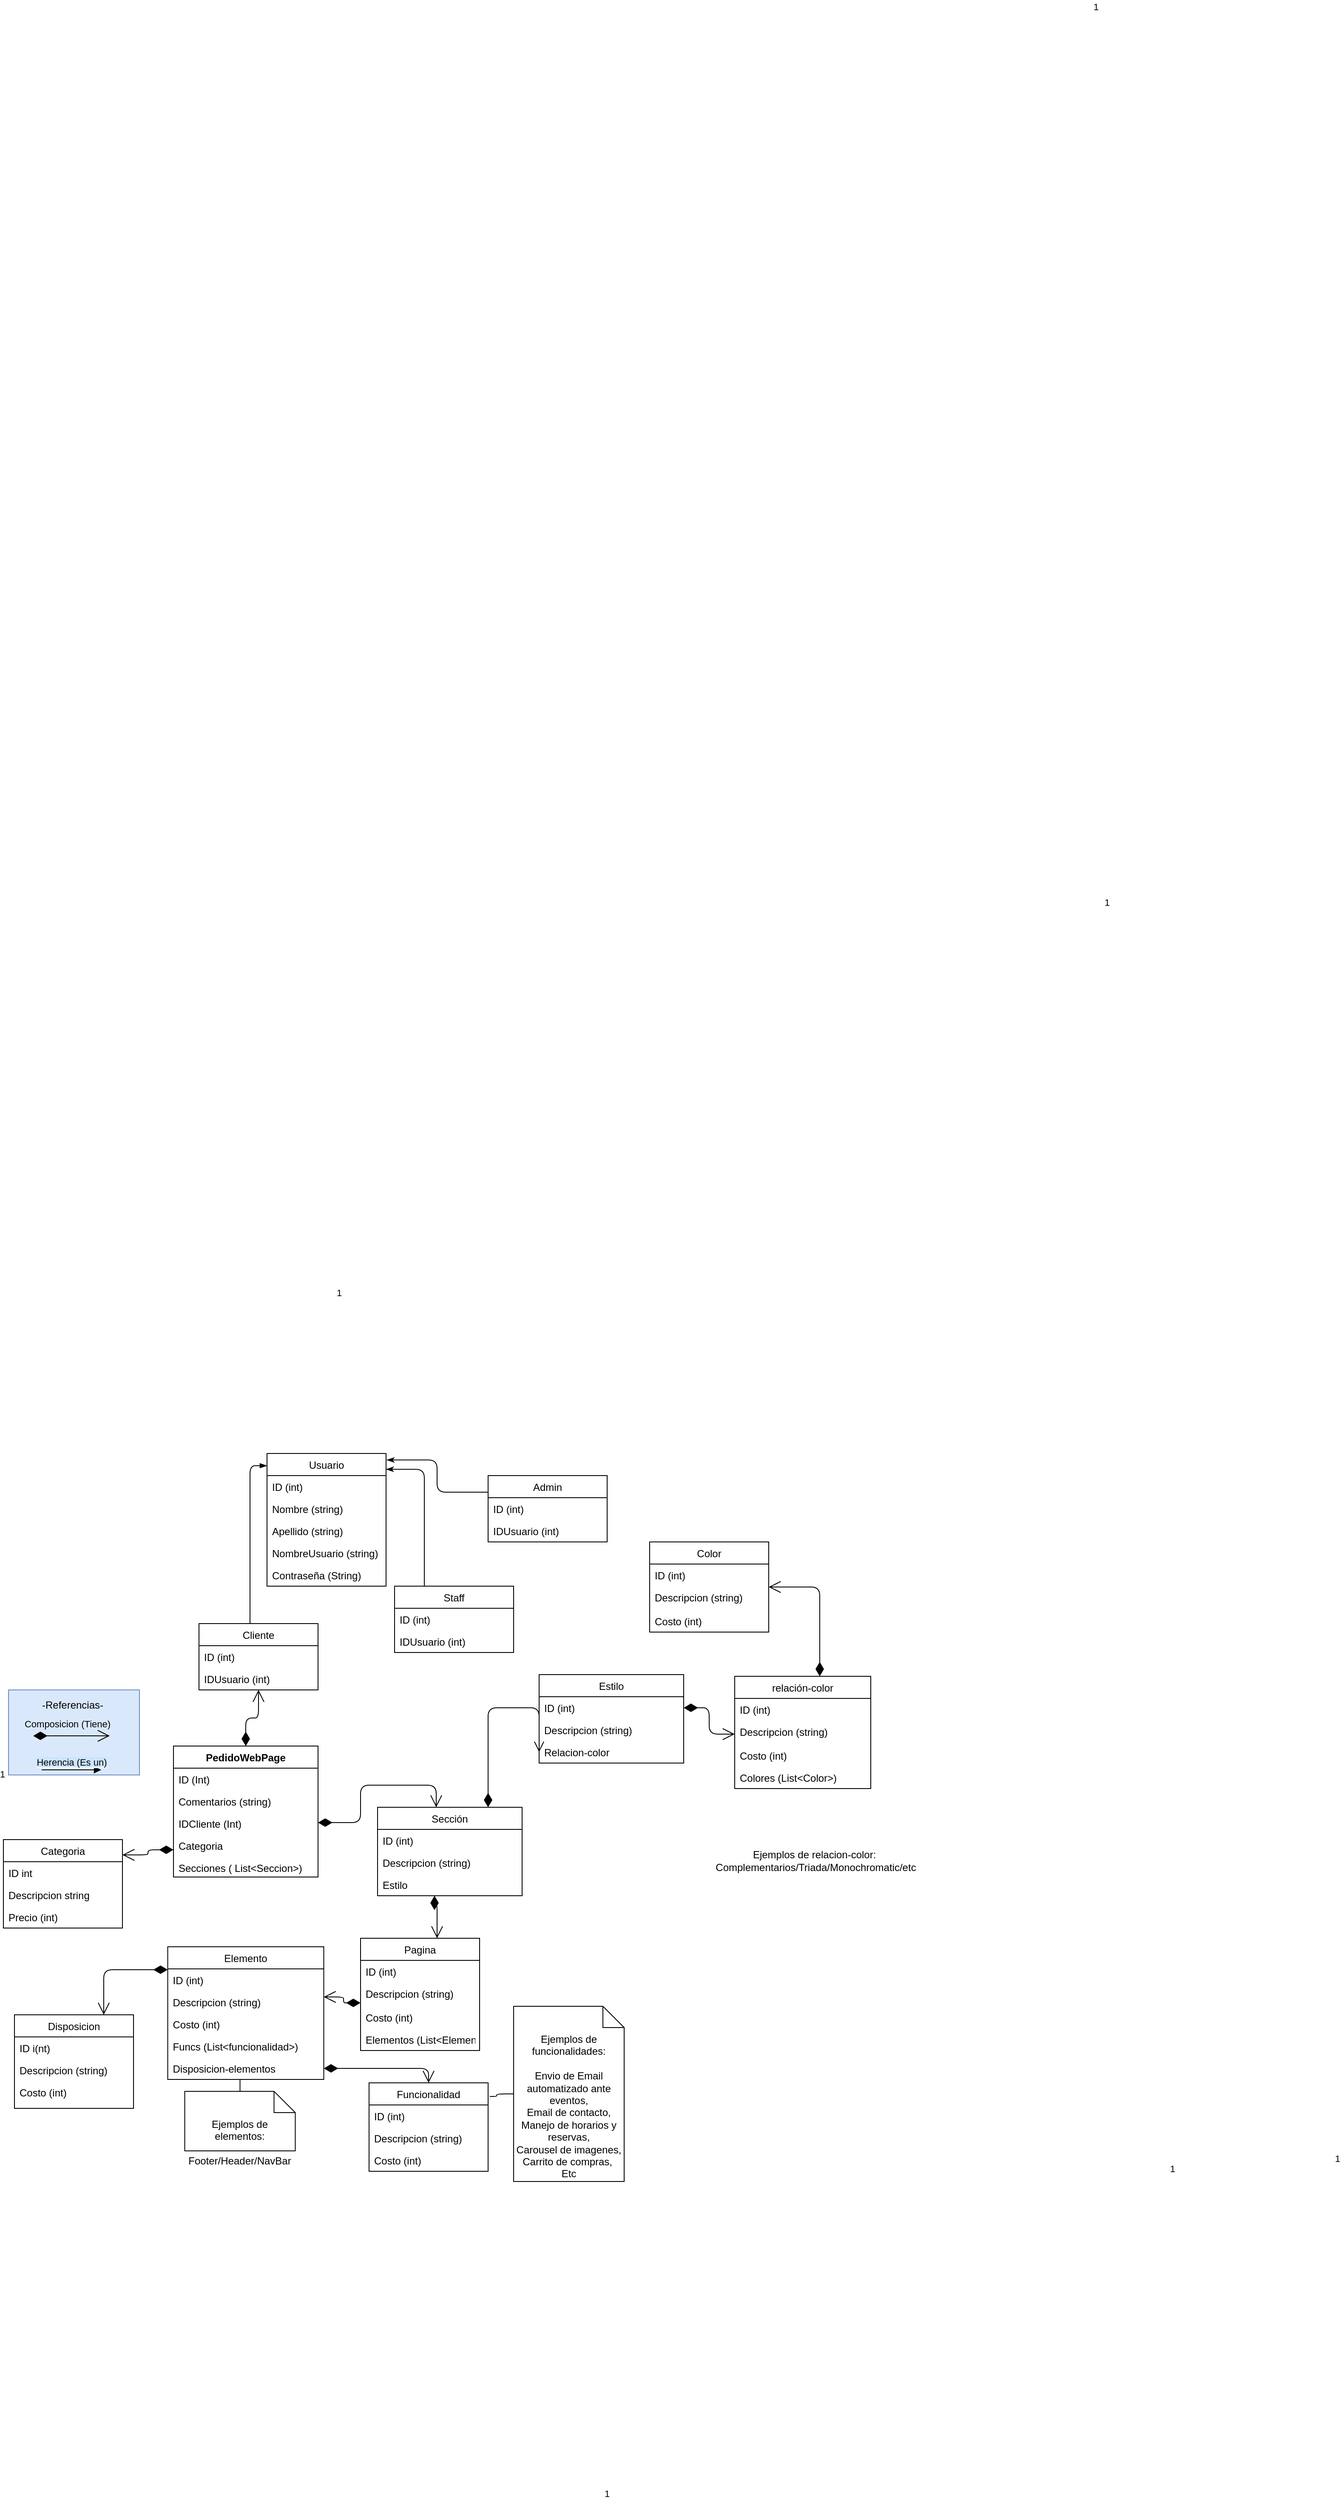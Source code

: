 <mxfile version="13.8.8" type="device" pages="2"><diagram id="vIYG2Fxx6F3eqHMiuBkE" name="Page-1"><mxGraphModel dx="1929" dy="2920" grid="1" gridSize="10" guides="1" tooltips="1" connect="1" arrows="1" fold="1" page="1" pageScale="1" pageWidth="827" pageHeight="1169" math="0" shadow="0"><root><mxCell id="0"/><mxCell id="1" parent="0"/><mxCell id="iHkyKrRg-yP8Q8fLfpzA-32" value="" style="html=1;fillColor=#dae8fc;strokeColor=#6c8ebf;" parent="1" vertex="1"><mxGeometry x="-224" y="28" width="154" height="100" as="geometry"/></mxCell><mxCell id="NEYaBUUp0sFS0tUPpVRK-43" value="Ejemplos de relacion-color:&amp;nbsp;&lt;br&gt;Complementarios/Triada/Monochromatic/etc" style="text;html=1;resizable=0;autosize=1;align=center;verticalAlign=middle;points=[];fillColor=none;strokeColor=none;rounded=0;" parent="1" vertex="1"><mxGeometry x="600" y="214" width="250" height="30" as="geometry"/></mxCell><mxCell id="NEYaBUUp0sFS0tUPpVRK-44" value="1" style="endArrow=open;html=1;endSize=12;startArrow=diamondThin;startSize=14;startFill=1;edgeStyle=orthogonalEdgeStyle;align=left;verticalAlign=bottom;" parent="1" source="NEYaBUUp0sFS0tUPpVRK-2" target="uo4EFMvPSz_pwG-1uHCR-4" edge="1"><mxGeometry x="-0.101" y="571" relative="1" as="geometry"><mxPoint x="210" y="60" as="sourcePoint"/><mxPoint x="370" y="60" as="targetPoint"/><Array as="points"><mxPoint x="190" y="184"/><mxPoint x="190" y="140"/><mxPoint x="279" y="140"/></Array><mxPoint x="-30" y="1" as="offset"/></mxGeometry></mxCell><mxCell id="NEYaBUUp0sFS0tUPpVRK-45" value="1" style="endArrow=open;html=1;endSize=12;startArrow=diamondThin;startSize=14;startFill=1;edgeStyle=orthogonalEdgeStyle;align=left;verticalAlign=bottom;" parent="1" source="NEYaBUUp0sFS0tUPpVRK-22" target="NEYaBUUp0sFS0tUPpVRK-46" edge="1"><mxGeometry x="1" y="-728" relative="1" as="geometry"><mxPoint x="540" y="50" as="sourcePoint"/><mxPoint x="660" y="50" as="targetPoint"/><Array as="points"><mxPoint x="600" y="49"/><mxPoint x="600" y="80"/><mxPoint x="630" y="80"/><mxPoint x="630" y="93"/></Array><mxPoint x="510" y="-208" as="offset"/></mxGeometry></mxCell><mxCell id="NEYaBUUp0sFS0tUPpVRK-46" value="relación-color" style="swimlane;fontStyle=0;childLayout=stackLayout;horizontal=1;startSize=26;fillColor=none;horizontalStack=0;resizeParent=1;resizeParentMax=0;resizeLast=0;collapsible=1;marginBottom=0;" parent="1" vertex="1"><mxGeometry x="630" y="12" width="160" height="132" as="geometry"/></mxCell><mxCell id="NEYaBUUp0sFS0tUPpVRK-47" value="ID (int)" style="text;strokeColor=none;fillColor=none;align=left;verticalAlign=top;spacingLeft=4;spacingRight=4;overflow=hidden;rotatable=0;points=[[0,0.5],[1,0.5]];portConstraint=eastwest;" parent="NEYaBUUp0sFS0tUPpVRK-46" vertex="1"><mxGeometry y="26" width="160" height="26" as="geometry"/></mxCell><mxCell id="NEYaBUUp0sFS0tUPpVRK-48" value="Descripcion (string)" style="text;strokeColor=none;fillColor=none;align=left;verticalAlign=top;spacingLeft=4;spacingRight=4;overflow=hidden;rotatable=0;points=[[0,0.5],[1,0.5]];portConstraint=eastwest;" parent="NEYaBUUp0sFS0tUPpVRK-46" vertex="1"><mxGeometry y="52" width="160" height="28" as="geometry"/></mxCell><mxCell id="NEYaBUUp0sFS0tUPpVRK-49" value="Costo (int)" style="text;strokeColor=none;fillColor=none;align=left;verticalAlign=top;spacingLeft=4;spacingRight=4;overflow=hidden;rotatable=0;points=[[0,0.5],[1,0.5]];portConstraint=eastwest;" parent="NEYaBUUp0sFS0tUPpVRK-46" vertex="1"><mxGeometry y="80" width="160" height="26" as="geometry"/></mxCell><mxCell id="NEYaBUUp0sFS0tUPpVRK-23" value="Colores (List&lt;Color&gt;)" style="text;strokeColor=none;fillColor=none;align=left;verticalAlign=top;spacingLeft=4;spacingRight=4;overflow=hidden;rotatable=0;points=[[0,0.5],[1,0.5]];portConstraint=eastwest;" parent="NEYaBUUp0sFS0tUPpVRK-46" vertex="1"><mxGeometry y="106" width="160" height="26" as="geometry"/></mxCell><mxCell id="NEYaBUUp0sFS0tUPpVRK-50" value="1" style="endArrow=open;html=1;endSize=12;startArrow=diamondThin;startSize=14;startFill=1;edgeStyle=orthogonalEdgeStyle;align=left;verticalAlign=bottom;entryX=0.75;entryY=0;entryDx=0;entryDy=0;" parent="1" source="iHkyKrRg-yP8Q8fLfpzA-3" target="NEYaBUUp0sFS0tUPpVRK-26" edge="1"><mxGeometry x="1" y="-657" relative="1" as="geometry"><mxPoint x="-390" y="330" as="sourcePoint"/><mxPoint x="-110" y="390" as="targetPoint"/><Array as="points"><mxPoint x="-112" y="357"/></Array><mxPoint x="533" y="-274" as="offset"/></mxGeometry></mxCell><mxCell id="NEYaBUUp0sFS0tUPpVRK-55" value="1" style="endArrow=open;html=1;endSize=12;startArrow=diamondThin;startSize=14;startFill=1;edgeStyle=orthogonalEdgeStyle;align=left;verticalAlign=bottom;" parent="1" source="NEYaBUUp0sFS0tUPpVRK-46" target="NEYaBUUp0sFS0tUPpVRK-51" edge="1"><mxGeometry x="1" y="-668" relative="1" as="geometry"><mxPoint x="530" y="20" as="sourcePoint"/><mxPoint x="660" y="20" as="targetPoint"/><Array as="points"><mxPoint x="730" y="-93"/></Array><mxPoint x="393" y="-128" as="offset"/></mxGeometry></mxCell><mxCell id="NEYaBUUp0sFS0tUPpVRK-62" value="1" style="endArrow=open;html=1;endSize=12;startArrow=diamondThin;startSize=14;startFill=1;edgeStyle=orthogonalEdgeStyle;align=left;verticalAlign=bottom;" parent="1" source="uo4EFMvPSz_pwG-1uHCR-4" target="NEYaBUUp0sFS0tUPpVRK-57" edge="1"><mxGeometry x="1" y="1088" relative="1" as="geometry"><mxPoint x="136" y="280" as="sourcePoint"/><mxPoint x="360" y="250" as="targetPoint"/><Array as="points"><mxPoint x="277" y="280"/><mxPoint x="280" y="280"/></Array><mxPoint x="-34" y="268" as="offset"/></mxGeometry></mxCell><mxCell id="NEYaBUUp0sFS0tUPpVRK-64" value="1" style="endArrow=open;html=1;endSize=12;startArrow=diamondThin;startSize=14;startFill=1;edgeStyle=orthogonalEdgeStyle;align=left;verticalAlign=bottom;entryX=1;entryY=0.173;entryDx=0;entryDy=0;entryPerimeter=0;" parent="1" source="NEYaBUUp0sFS0tUPpVRK-2" target="NEYaBUUp0sFS0tUPpVRK-7" edge="1"><mxGeometry x="1" y="-1147" relative="1" as="geometry"><mxPoint x="50" y="220" as="sourcePoint"/><mxPoint x="60" y="410" as="targetPoint"/><Array as="points"><mxPoint x="-60" y="216"/><mxPoint x="-60" y="222"/></Array><mxPoint x="1140" y="-1017" as="offset"/></mxGeometry></mxCell><mxCell id="iHkyKrRg-yP8Q8fLfpzA-25" style="edgeStyle=orthogonalEdgeStyle;rounded=1;orthogonalLoop=1;jettySize=auto;html=1;entryX=1.014;entryY=0.154;entryDx=0;entryDy=0;entryPerimeter=0;startArrow=none;startFill=0;startSize=14;endArrow=none;endFill=0;endSize=6;" parent="1" source="NEYaBUUp0sFS0tUPpVRK-68" target="NEYaBUUp0sFS0tUPpVRK-38" edge="1"><mxGeometry relative="1" as="geometry"><Array as="points"><mxPoint x="350" y="503"/><mxPoint x="350" y="506"/></Array></mxGeometry></mxCell><mxCell id="NEYaBUUp0sFS0tUPpVRK-68" value="&lt;span&gt;Ejemplos de funcionalidades:&lt;br&gt;&lt;/span&gt;&lt;br&gt;&lt;span&gt;Envio de Email automatizado ante eventos,&lt;/span&gt;&lt;br&gt;&lt;span&gt;Email de contacto,&lt;/span&gt;&lt;br&gt;&lt;span&gt;Manejo de horarios y reservas,&lt;/span&gt;&lt;br&gt;&lt;span&gt;Carousel de imagenes,&lt;/span&gt;&lt;br&gt;&lt;span&gt;Carrito de compras,&amp;nbsp;&lt;/span&gt;&lt;br&gt;&lt;span&gt;Etc&lt;/span&gt;" style="shape=note2;boundedLbl=1;whiteSpace=wrap;html=1;size=25;verticalAlign=top;align=center;" parent="1" vertex="1"><mxGeometry x="370" y="400" width="130" height="206" as="geometry"/></mxCell><mxCell id="NEYaBUUp0sFS0tUPpVRK-38" value="Funcionalidad" style="swimlane;fontStyle=0;childLayout=stackLayout;horizontal=1;startSize=26;fillColor=none;horizontalStack=0;resizeParent=1;resizeParentMax=0;resizeLast=0;collapsible=1;marginBottom=0;" parent="1" vertex="1"><mxGeometry x="200" y="490" width="140" height="104" as="geometry"/></mxCell><mxCell id="NEYaBUUp0sFS0tUPpVRK-39" value="ID (int)" style="text;strokeColor=none;fillColor=none;align=left;verticalAlign=top;spacingLeft=4;spacingRight=4;overflow=hidden;rotatable=0;points=[[0,0.5],[1,0.5]];portConstraint=eastwest;" parent="NEYaBUUp0sFS0tUPpVRK-38" vertex="1"><mxGeometry y="26" width="140" height="26" as="geometry"/></mxCell><mxCell id="NEYaBUUp0sFS0tUPpVRK-40" value="Descripcion (string)" style="text;strokeColor=none;fillColor=none;align=left;verticalAlign=top;spacingLeft=4;spacingRight=4;overflow=hidden;rotatable=0;points=[[0,0.5],[1,0.5]];portConstraint=eastwest;" parent="NEYaBUUp0sFS0tUPpVRK-38" vertex="1"><mxGeometry y="52" width="140" height="26" as="geometry"/></mxCell><mxCell id="NEYaBUUp0sFS0tUPpVRK-41" value="Costo (int)" style="text;strokeColor=none;fillColor=none;align=left;verticalAlign=top;spacingLeft=4;spacingRight=4;overflow=hidden;rotatable=0;points=[[0,0.5],[1,0.5]];portConstraint=eastwest;" parent="NEYaBUUp0sFS0tUPpVRK-38" vertex="1"><mxGeometry y="78" width="140" height="26" as="geometry"/></mxCell><mxCell id="iHkyKrRg-yP8Q8fLfpzA-2" style="edgeStyle=orthogonalEdgeStyle;rounded=1;orthogonalLoop=1;jettySize=auto;html=1;startArrow=diamondThin;startFill=1;endSize=12;startSize=14;endArrow=open;endFill=0;" parent="1" source="NEYaBUUp0sFS0tUPpVRK-57" target="iHkyKrRg-yP8Q8fLfpzA-3" edge="1"><mxGeometry relative="1" as="geometry"><mxPoint x="340" y="405" as="targetPoint"/><Array as="points"><mxPoint x="170" y="396"/><mxPoint x="170" y="389"/></Array></mxGeometry></mxCell><mxCell id="iHkyKrRg-yP8Q8fLfpzA-11" style="edgeStyle=orthogonalEdgeStyle;rounded=1;orthogonalLoop=1;jettySize=auto;html=1;startArrow=diamondThin;startFill=1;startSize=14;endArrow=open;endFill=0;endSize=12;exitX=1;exitY=0.5;exitDx=0;exitDy=0;" parent="1" source="NEYaBUUp0sFS0tUPpVRK-12" target="NEYaBUUp0sFS0tUPpVRK-38" edge="1"><mxGeometry relative="1" as="geometry"><mxPoint x="450" y="300" as="targetPoint"/><Array as="points"><mxPoint x="270" y="473"/></Array></mxGeometry></mxCell><mxCell id="iHkyKrRg-yP8Q8fLfpzA-10" style="edgeStyle=orthogonalEdgeStyle;rounded=1;orthogonalLoop=1;jettySize=auto;html=1;exitX=0.5;exitY=0;exitDx=0;exitDy=0;startArrow=none;startFill=0;startSize=14;endArrow=none;endFill=0;endSize=6;" parent="1" source="iHkyKrRg-yP8Q8fLfpzA-7" target="iHkyKrRg-yP8Q8fLfpzA-3" edge="1"><mxGeometry relative="1" as="geometry"><mxPoint x="372.25" y="672" as="targetPoint"/><Array as="points"><mxPoint x="38.25" y="482"/><mxPoint x="38.25" y="472"/><mxPoint x="59.25" y="472"/></Array></mxGeometry></mxCell><mxCell id="iHkyKrRg-yP8Q8fLfpzA-7" value="&lt;span&gt;Ejemplos de elementos:&lt;br&gt;&lt;/span&gt;&lt;br&gt;Footer/Header/NavBar" style="shape=note2;boundedLbl=1;whiteSpace=wrap;html=1;size=25;verticalAlign=top;align=center;" parent="1" vertex="1"><mxGeometry x="-16.75" y="500" width="130" height="70" as="geometry"/></mxCell><mxCell id="iHkyKrRg-yP8Q8fLfpzA-24" style="edgeStyle=orthogonalEdgeStyle;rounded=1;orthogonalLoop=1;jettySize=auto;html=1;startArrow=none;startFill=0;startSize=14;endArrow=blockThin;endFill=1;endSize=6;entryX=0;entryY=0.092;entryDx=0;entryDy=0;entryPerimeter=0;" parent="1" source="iHkyKrRg-yP8Q8fLfpzA-14" target="iHkyKrRg-yP8Q8fLfpzA-19" edge="1"><mxGeometry relative="1" as="geometry"><mxPoint x="70" y="-200" as="targetPoint"/><Array as="points"><mxPoint x="60" y="-236"/></Array></mxGeometry></mxCell><mxCell id="NEYaBUUp0sFS0tUPpVRK-26" value="Disposicion" style="swimlane;fontStyle=0;childLayout=stackLayout;horizontal=1;startSize=26;fillColor=none;horizontalStack=0;resizeParent=1;resizeParentMax=0;resizeLast=0;collapsible=1;marginBottom=0;" parent="1" vertex="1"><mxGeometry x="-217" y="410" width="140" height="110" as="geometry"/></mxCell><mxCell id="NEYaBUUp0sFS0tUPpVRK-27" value="ID i(nt)" style="text;strokeColor=none;fillColor=none;align=left;verticalAlign=top;spacingLeft=4;spacingRight=4;overflow=hidden;rotatable=0;points=[[0,0.5],[1,0.5]];portConstraint=eastwest;" parent="NEYaBUUp0sFS0tUPpVRK-26" vertex="1"><mxGeometry y="26" width="140" height="26" as="geometry"/></mxCell><mxCell id="NEYaBUUp0sFS0tUPpVRK-28" value="Descripcion (string)" style="text;strokeColor=none;fillColor=none;align=left;verticalAlign=top;spacingLeft=4;spacingRight=4;overflow=hidden;rotatable=0;points=[[0,0.5],[1,0.5]];portConstraint=eastwest;" parent="NEYaBUUp0sFS0tUPpVRK-26" vertex="1"><mxGeometry y="52" width="140" height="26" as="geometry"/></mxCell><mxCell id="NEYaBUUp0sFS0tUPpVRK-29" value="Costo (int)" style="text;strokeColor=none;fillColor=none;align=left;verticalAlign=top;spacingLeft=4;spacingRight=4;overflow=hidden;rotatable=0;points=[[0,0.5],[1,0.5]];portConstraint=eastwest;" parent="NEYaBUUp0sFS0tUPpVRK-26" vertex="1"><mxGeometry y="78" width="140" height="32" as="geometry"/></mxCell><mxCell id="iHkyKrRg-yP8Q8fLfpzA-26" value="1" style="endArrow=open;html=1;endSize=12;startArrow=diamondThin;startSize=14;startFill=1;edgeStyle=orthogonalEdgeStyle;align=left;verticalAlign=bottom;" parent="1" edge="1"><mxGeometry x="1" y="-1071" relative="1" as="geometry"><mxPoint x="-195" y="82" as="sourcePoint"/><mxPoint x="-105" y="82" as="targetPoint"/><mxPoint x="580" y="-171" as="offset"/></mxGeometry></mxCell><mxCell id="iHkyKrRg-yP8Q8fLfpzA-27" value="&lt;span style=&quot;background-color: rgb(204 , 229 , 255)&quot;&gt;Herencia (Es un)&lt;/span&gt;" style="html=1;verticalAlign=bottom;endArrow=block;" parent="1" edge="1"><mxGeometry width="80" relative="1" as="geometry"><mxPoint x="-185" y="122" as="sourcePoint"/><mxPoint x="-115" y="122" as="targetPoint"/></mxGeometry></mxCell><mxCell id="iHkyKrRg-yP8Q8fLfpzA-31" value="&lt;p style=&quot;line-height: 0% ; font-size: 11px&quot;&gt;Composicion (Tiene)&lt;/p&gt;" style="text;html=1;resizable=0;autosize=1;align=center;verticalAlign=middle;points=[];fillColor=none;strokeColor=none;rounded=0;" parent="1" vertex="1"><mxGeometry x="-215" y="52" width="120" height="30" as="geometry"/></mxCell><mxCell id="iHkyKrRg-yP8Q8fLfpzA-34" value="-Referencias-" style="text;html=1;resizable=0;autosize=1;align=center;verticalAlign=middle;points=[];fillColor=none;strokeColor=none;rounded=0;" parent="1" vertex="1"><mxGeometry x="-194" y="36" width="90" height="20" as="geometry"/></mxCell><mxCell id="iHkyKrRg-yP8Q8fLfpzA-35" style="edgeStyle=orthogonalEdgeStyle;rounded=1;orthogonalLoop=1;jettySize=auto;html=1;startArrow=diamondThin;startFill=1;startSize=14;endArrow=open;endFill=0;endSize=12;" parent="1" source="NEYaBUUp0sFS0tUPpVRK-2" target="iHkyKrRg-yP8Q8fLfpzA-14" edge="1"><mxGeometry relative="1" as="geometry"/></mxCell><mxCell id="iHkyKrRg-yP8Q8fLfpzA-44" style="edgeStyle=orthogonalEdgeStyle;rounded=1;orthogonalLoop=1;jettySize=auto;html=1;startArrow=none;startFill=0;startSize=14;endArrow=classicThin;endFill=1;endSize=6;entryX=1;entryY=0.119;entryDx=0;entryDy=0;entryPerimeter=0;exitX=0.25;exitY=0;exitDx=0;exitDy=0;" parent="1" source="iHkyKrRg-yP8Q8fLfpzA-41" target="iHkyKrRg-yP8Q8fLfpzA-19" edge="1"><mxGeometry relative="1" as="geometry"><mxPoint x="190" y="-140" as="targetPoint"/></mxGeometry></mxCell><mxCell id="iHkyKrRg-yP8Q8fLfpzA-45" style="edgeStyle=orthogonalEdgeStyle;rounded=1;orthogonalLoop=1;jettySize=auto;html=1;startArrow=none;startFill=0;startSize=14;endArrow=classicThin;endFill=1;endSize=6;entryX=1.006;entryY=0.049;entryDx=0;entryDy=0;entryPerimeter=0;exitX=0;exitY=0.25;exitDx=0;exitDy=0;" parent="1" source="iHkyKrRg-yP8Q8fLfpzA-36" target="iHkyKrRg-yP8Q8fLfpzA-19" edge="1"><mxGeometry relative="1" as="geometry"><mxPoint x="284" y="-240" as="targetPoint"/><mxPoint x="343" y="-180" as="sourcePoint"/></mxGeometry></mxCell><mxCell id="iHkyKrRg-yP8Q8fLfpzA-14" value="Cliente" style="swimlane;fontStyle=0;childLayout=stackLayout;horizontal=1;startSize=26;fillColor=none;horizontalStack=0;resizeParent=1;resizeParentMax=0;resizeLast=0;collapsible=1;marginBottom=0;" parent="1" vertex="1"><mxGeometry y="-50" width="140" height="78" as="geometry"/></mxCell><mxCell id="iHkyKrRg-yP8Q8fLfpzA-15" value="ID (int)" style="text;strokeColor=none;fillColor=none;align=left;verticalAlign=top;spacingLeft=4;spacingRight=4;overflow=hidden;rotatable=0;points=[[0,0.5],[1,0.5]];portConstraint=eastwest;" parent="iHkyKrRg-yP8Q8fLfpzA-14" vertex="1"><mxGeometry y="26" width="140" height="26" as="geometry"/></mxCell><mxCell id="iHkyKrRg-yP8Q8fLfpzA-18" value="IDUsuario (int)" style="text;strokeColor=none;fillColor=none;align=left;verticalAlign=top;spacingLeft=4;spacingRight=4;overflow=hidden;rotatable=0;points=[[0,0.5],[1,0.5]];portConstraint=eastwest;" parent="iHkyKrRg-yP8Q8fLfpzA-14" vertex="1"><mxGeometry y="52" width="140" height="26" as="geometry"/></mxCell><mxCell id="iHkyKrRg-yP8Q8fLfpzA-19" value="Usuario" style="swimlane;fontStyle=0;childLayout=stackLayout;horizontal=1;startSize=26;fillColor=none;horizontalStack=0;resizeParent=1;resizeParentMax=0;resizeLast=0;collapsible=1;marginBottom=0;" parent="1" vertex="1"><mxGeometry x="80" y="-250" width="140" height="156" as="geometry"/></mxCell><mxCell id="iHkyKrRg-yP8Q8fLfpzA-20" value="ID (int)" style="text;strokeColor=none;fillColor=none;align=left;verticalAlign=top;spacingLeft=4;spacingRight=4;overflow=hidden;rotatable=0;points=[[0,0.5],[1,0.5]];portConstraint=eastwest;" parent="iHkyKrRg-yP8Q8fLfpzA-19" vertex="1"><mxGeometry y="26" width="140" height="26" as="geometry"/></mxCell><mxCell id="iHkyKrRg-yP8Q8fLfpzA-38" value="Nombre (string)" style="text;strokeColor=none;fillColor=none;align=left;verticalAlign=top;spacingLeft=4;spacingRight=4;overflow=hidden;rotatable=0;points=[[0,0.5],[1,0.5]];portConstraint=eastwest;" parent="iHkyKrRg-yP8Q8fLfpzA-19" vertex="1"><mxGeometry y="52" width="140" height="26" as="geometry"/></mxCell><mxCell id="iHkyKrRg-yP8Q8fLfpzA-39" value="Apellido (string)" style="text;strokeColor=none;fillColor=none;align=left;verticalAlign=top;spacingLeft=4;spacingRight=4;overflow=hidden;rotatable=0;points=[[0,0.5],[1,0.5]];portConstraint=eastwest;" parent="iHkyKrRg-yP8Q8fLfpzA-19" vertex="1"><mxGeometry y="78" width="140" height="26" as="geometry"/></mxCell><mxCell id="iHkyKrRg-yP8Q8fLfpzA-46" value="NombreUsuario (string)" style="text;strokeColor=none;fillColor=none;align=left;verticalAlign=top;spacingLeft=4;spacingRight=4;overflow=hidden;rotatable=0;points=[[0,0.5],[1,0.5]];portConstraint=eastwest;" parent="iHkyKrRg-yP8Q8fLfpzA-19" vertex="1"><mxGeometry y="104" width="140" height="26" as="geometry"/></mxCell><mxCell id="iHkyKrRg-yP8Q8fLfpzA-47" value="Contraseña (String)" style="text;strokeColor=none;fillColor=none;align=left;verticalAlign=top;spacingLeft=4;spacingRight=4;overflow=hidden;rotatable=0;points=[[0,0.5],[1,0.5]];portConstraint=eastwest;" parent="iHkyKrRg-yP8Q8fLfpzA-19" vertex="1"><mxGeometry y="130" width="140" height="26" as="geometry"/></mxCell><mxCell id="iHkyKrRg-yP8Q8fLfpzA-36" value="Admin" style="swimlane;fontStyle=0;childLayout=stackLayout;horizontal=1;startSize=26;fillColor=none;horizontalStack=0;resizeParent=1;resizeParentMax=0;resizeLast=0;collapsible=1;marginBottom=0;" parent="1" vertex="1"><mxGeometry x="340" y="-224" width="140" height="78" as="geometry"/></mxCell><mxCell id="iHkyKrRg-yP8Q8fLfpzA-37" value="ID (int)" style="text;strokeColor=none;fillColor=none;align=left;verticalAlign=top;spacingLeft=4;spacingRight=4;overflow=hidden;rotatable=0;points=[[0,0.5],[1,0.5]];portConstraint=eastwest;" parent="iHkyKrRg-yP8Q8fLfpzA-36" vertex="1"><mxGeometry y="26" width="140" height="26" as="geometry"/></mxCell><mxCell id="iHkyKrRg-yP8Q8fLfpzA-40" value="IDUsuario (int)" style="text;strokeColor=none;fillColor=none;align=left;verticalAlign=top;spacingLeft=4;spacingRight=4;overflow=hidden;rotatable=0;points=[[0,0.5],[1,0.5]];portConstraint=eastwest;" parent="iHkyKrRg-yP8Q8fLfpzA-36" vertex="1"><mxGeometry y="52" width="140" height="26" as="geometry"/></mxCell><mxCell id="iHkyKrRg-yP8Q8fLfpzA-41" value="Staff" style="swimlane;fontStyle=0;childLayout=stackLayout;horizontal=1;startSize=26;fillColor=none;horizontalStack=0;resizeParent=1;resizeParentMax=0;resizeLast=0;collapsible=1;marginBottom=0;" parent="1" vertex="1"><mxGeometry x="230" y="-94" width="140" height="78" as="geometry"/></mxCell><mxCell id="iHkyKrRg-yP8Q8fLfpzA-42" value="ID (int)" style="text;strokeColor=none;fillColor=none;align=left;verticalAlign=top;spacingLeft=4;spacingRight=4;overflow=hidden;rotatable=0;points=[[0,0.5],[1,0.5]];portConstraint=eastwest;" parent="iHkyKrRg-yP8Q8fLfpzA-41" vertex="1"><mxGeometry y="26" width="140" height="26" as="geometry"/></mxCell><mxCell id="iHkyKrRg-yP8Q8fLfpzA-43" value="IDUsuario (int)" style="text;strokeColor=none;fillColor=none;align=left;verticalAlign=top;spacingLeft=4;spacingRight=4;overflow=hidden;rotatable=0;points=[[0,0.5],[1,0.5]];portConstraint=eastwest;" parent="iHkyKrRg-yP8Q8fLfpzA-41" vertex="1"><mxGeometry y="52" width="140" height="26" as="geometry"/></mxCell><mxCell id="uo4EFMvPSz_pwG-1uHCR-8" style="edgeStyle=orthogonalEdgeStyle;rounded=1;orthogonalLoop=1;jettySize=auto;html=1;startArrow=open;startFill=0;startSize=10;endArrow=diamondThin;endFill=1;endSize=14;exitX=0;exitY=0.5;exitDx=0;exitDy=0;" parent="1" source="NEYaBUUp0sFS0tUPpVRK-24" target="uo4EFMvPSz_pwG-1uHCR-4" edge="1"><mxGeometry relative="1" as="geometry"><Array as="points"><mxPoint x="340" y="49"/></Array></mxGeometry></mxCell><mxCell id="NEYaBUUp0sFS0tUPpVRK-7" value="Categoria" style="swimlane;fontStyle=0;childLayout=stackLayout;horizontal=1;startSize=26;fillColor=none;horizontalStack=0;resizeParent=1;resizeParentMax=0;resizeLast=0;collapsible=1;marginBottom=0;" parent="1" vertex="1"><mxGeometry x="-230" y="204" width="140" height="104" as="geometry"/></mxCell><mxCell id="NEYaBUUp0sFS0tUPpVRK-8" value="ID int" style="text;strokeColor=none;fillColor=none;align=left;verticalAlign=top;spacingLeft=4;spacingRight=4;overflow=hidden;rotatable=0;points=[[0,0.5],[1,0.5]];portConstraint=eastwest;" parent="NEYaBUUp0sFS0tUPpVRK-7" vertex="1"><mxGeometry y="26" width="140" height="26" as="geometry"/></mxCell><mxCell id="NEYaBUUp0sFS0tUPpVRK-9" value="Descripcion string" style="text;strokeColor=none;fillColor=none;align=left;verticalAlign=top;spacingLeft=4;spacingRight=4;overflow=hidden;rotatable=0;points=[[0,0.5],[1,0.5]];portConstraint=eastwest;" parent="NEYaBUUp0sFS0tUPpVRK-7" vertex="1"><mxGeometry y="52" width="140" height="26" as="geometry"/></mxCell><mxCell id="NEYaBUUp0sFS0tUPpVRK-65" value="Precio (int)" style="text;strokeColor=none;fillColor=none;align=left;verticalAlign=top;spacingLeft=4;spacingRight=4;overflow=hidden;rotatable=0;points=[[0,0.5],[1,0.5]];portConstraint=eastwest;" parent="NEYaBUUp0sFS0tUPpVRK-7" vertex="1"><mxGeometry y="78" width="140" height="26" as="geometry"/></mxCell><mxCell id="NEYaBUUp0sFS0tUPpVRK-57" value="Pagina" style="swimlane;fontStyle=0;childLayout=stackLayout;horizontal=1;startSize=26;fillColor=none;horizontalStack=0;resizeParent=1;resizeParentMax=0;resizeLast=0;collapsible=1;marginBottom=0;" parent="1" vertex="1"><mxGeometry x="190" y="320" width="140" height="132" as="geometry"/></mxCell><mxCell id="NEYaBUUp0sFS0tUPpVRK-58" value="ID (int)" style="text;strokeColor=none;fillColor=none;align=left;verticalAlign=top;spacingLeft=4;spacingRight=4;overflow=hidden;rotatable=0;points=[[0,0.5],[1,0.5]];portConstraint=eastwest;" parent="NEYaBUUp0sFS0tUPpVRK-57" vertex="1"><mxGeometry y="26" width="140" height="26" as="geometry"/></mxCell><mxCell id="NEYaBUUp0sFS0tUPpVRK-59" value="Descripcion (string)" style="text;strokeColor=none;fillColor=none;align=left;verticalAlign=top;spacingLeft=4;spacingRight=4;overflow=hidden;rotatable=0;points=[[0,0.5],[1,0.5]];portConstraint=eastwest;" parent="NEYaBUUp0sFS0tUPpVRK-57" vertex="1"><mxGeometry y="52" width="140" height="28" as="geometry"/></mxCell><mxCell id="NEYaBUUp0sFS0tUPpVRK-60" value="Costo (int)" style="text;strokeColor=none;fillColor=none;align=left;verticalAlign=top;spacingLeft=4;spacingRight=4;overflow=hidden;rotatable=0;points=[[0,0.5],[1,0.5]];portConstraint=eastwest;" parent="NEYaBUUp0sFS0tUPpVRK-57" vertex="1"><mxGeometry y="80" width="140" height="26" as="geometry"/></mxCell><mxCell id="iHkyKrRg-yP8Q8fLfpzA-1" value="Elementos (List&lt;Elemento&gt;)" style="text;strokeColor=none;fillColor=none;align=left;verticalAlign=top;spacingLeft=4;spacingRight=4;overflow=hidden;rotatable=0;points=[[0,0.5],[1,0.5]];portConstraint=eastwest;" parent="NEYaBUUp0sFS0tUPpVRK-57" vertex="1"><mxGeometry y="106" width="140" height="26" as="geometry"/></mxCell><mxCell id="NEYaBUUp0sFS0tUPpVRK-2" value="PedidoWebPage" style="swimlane;fontStyle=1;align=center;verticalAlign=top;childLayout=stackLayout;horizontal=1;startSize=26;horizontalStack=0;resizeParent=1;resizeParentMax=0;resizeLast=0;collapsible=1;marginBottom=0;" parent="1" vertex="1"><mxGeometry x="-30" y="94" width="170" height="154" as="geometry"><mxRectangle x="50" y="40" width="130" height="26" as="alternateBounds"/></mxGeometry></mxCell><mxCell id="NEYaBUUp0sFS0tUPpVRK-15" value="ID (Int)" style="text;strokeColor=none;fillColor=none;align=left;verticalAlign=top;spacingLeft=4;spacingRight=4;overflow=hidden;rotatable=0;points=[[0,0.5],[1,0.5]];portConstraint=eastwest;" parent="NEYaBUUp0sFS0tUPpVRK-2" vertex="1"><mxGeometry y="26" width="170" height="26" as="geometry"/></mxCell><mxCell id="NEYaBUUp0sFS0tUPpVRK-14" value="Comentarios (string)" style="text;strokeColor=none;fillColor=none;align=left;verticalAlign=top;spacingLeft=4;spacingRight=4;overflow=hidden;rotatable=0;points=[[0,0.5],[1,0.5]];portConstraint=eastwest;" parent="NEYaBUUp0sFS0tUPpVRK-2" vertex="1"><mxGeometry y="52" width="170" height="26" as="geometry"/></mxCell><mxCell id="iHkyKrRg-yP8Q8fLfpzA-13" value="IDCliente (Int)" style="text;strokeColor=none;fillColor=none;align=left;verticalAlign=top;spacingLeft=4;spacingRight=4;overflow=hidden;rotatable=0;points=[[0,0.5],[1,0.5]];portConstraint=eastwest;" parent="NEYaBUUp0sFS0tUPpVRK-2" vertex="1"><mxGeometry y="78" width="170" height="26" as="geometry"/></mxCell><mxCell id="NEYaBUUp0sFS0tUPpVRK-17" value="Categoria" style="text;strokeColor=none;fillColor=none;align=left;verticalAlign=top;spacingLeft=4;spacingRight=4;overflow=hidden;rotatable=0;points=[[0,0.5],[1,0.5]];portConstraint=eastwest;" parent="NEYaBUUp0sFS0tUPpVRK-2" vertex="1"><mxGeometry y="104" width="170" height="26" as="geometry"/></mxCell><mxCell id="NEYaBUUp0sFS0tUPpVRK-3" value="Secciones ( List&lt;Seccion&gt;)" style="text;strokeColor=none;fillColor=none;align=left;verticalAlign=top;spacingLeft=4;spacingRight=4;overflow=hidden;rotatable=0;points=[[0,0.5],[1,0.5]];portConstraint=eastwest;" parent="NEYaBUUp0sFS0tUPpVRK-2" vertex="1"><mxGeometry y="130" width="170" height="24" as="geometry"/></mxCell><mxCell id="uo4EFMvPSz_pwG-1uHCR-4" value="Sección" style="swimlane;fontStyle=0;childLayout=stackLayout;horizontal=1;startSize=26;fillColor=none;horizontalStack=0;resizeParent=1;resizeParentMax=0;resizeLast=0;collapsible=1;marginBottom=0;" parent="1" vertex="1"><mxGeometry x="210" y="166" width="170" height="104" as="geometry"/></mxCell><mxCell id="uo4EFMvPSz_pwG-1uHCR-6" value="ID (int)" style="text;strokeColor=none;fillColor=none;align=left;verticalAlign=top;spacingLeft=4;spacingRight=4;overflow=hidden;rotatable=0;points=[[0,0.5],[1,0.5]];portConstraint=eastwest;" parent="uo4EFMvPSz_pwG-1uHCR-4" vertex="1"><mxGeometry y="26" width="170" height="26" as="geometry"/></mxCell><mxCell id="uo4EFMvPSz_pwG-1uHCR-7" value="Descripcion (string)" style="text;strokeColor=none;fillColor=none;align=left;verticalAlign=top;spacingLeft=4;spacingRight=4;overflow=hidden;rotatable=0;points=[[0,0.5],[1,0.5]];portConstraint=eastwest;" parent="uo4EFMvPSz_pwG-1uHCR-4" vertex="1"><mxGeometry y="52" width="170" height="26" as="geometry"/></mxCell><mxCell id="NEYaBUUp0sFS0tUPpVRK-11" value="Estilo" style="text;strokeColor=none;fillColor=none;align=left;verticalAlign=top;spacingLeft=4;spacingRight=4;overflow=hidden;rotatable=0;points=[[0,0.5],[1,0.5]];portConstraint=eastwest;" parent="uo4EFMvPSz_pwG-1uHCR-4" vertex="1"><mxGeometry y="78" width="170" height="26" as="geometry"/></mxCell><mxCell id="NEYaBUUp0sFS0tUPpVRK-22" value="Estilo" style="swimlane;fontStyle=0;childLayout=stackLayout;horizontal=1;startSize=26;fillColor=none;horizontalStack=0;resizeParent=1;resizeParentMax=0;resizeLast=0;collapsible=1;marginBottom=0;" parent="1" vertex="1"><mxGeometry x="400" y="10" width="170" height="104" as="geometry"/></mxCell><mxCell id="821GplbFn1s3iD7dHilZ-1" value="ID (int)" style="text;strokeColor=none;fillColor=none;align=left;verticalAlign=top;spacingLeft=4;spacingRight=4;overflow=hidden;rotatable=0;points=[[0,0.5],[1,0.5]];portConstraint=eastwest;" vertex="1" parent="NEYaBUUp0sFS0tUPpVRK-22"><mxGeometry y="26" width="170" height="26" as="geometry"/></mxCell><mxCell id="821GplbFn1s3iD7dHilZ-2" value="Descripcion (string)" style="text;strokeColor=none;fillColor=none;align=left;verticalAlign=top;spacingLeft=4;spacingRight=4;overflow=hidden;rotatable=0;points=[[0,0.5],[1,0.5]];portConstraint=eastwest;" vertex="1" parent="NEYaBUUp0sFS0tUPpVRK-22"><mxGeometry y="52" width="170" height="26" as="geometry"/></mxCell><mxCell id="NEYaBUUp0sFS0tUPpVRK-24" value="Relacion-color" style="text;strokeColor=none;fillColor=none;align=left;verticalAlign=top;spacingLeft=4;spacingRight=4;overflow=hidden;rotatable=0;points=[[0,0.5],[1,0.5]];portConstraint=eastwest;" parent="NEYaBUUp0sFS0tUPpVRK-22" vertex="1"><mxGeometry y="78" width="170" height="26" as="geometry"/></mxCell><mxCell id="NEYaBUUp0sFS0tUPpVRK-51" value="Color" style="swimlane;fontStyle=0;childLayout=stackLayout;horizontal=1;startSize=26;fillColor=none;horizontalStack=0;resizeParent=1;resizeParentMax=0;resizeLast=0;collapsible=1;marginBottom=0;" parent="1" vertex="1"><mxGeometry x="530" y="-146" width="140" height="106" as="geometry"/></mxCell><mxCell id="NEYaBUUp0sFS0tUPpVRK-52" value="ID (int)" style="text;strokeColor=none;fillColor=none;align=left;verticalAlign=top;spacingLeft=4;spacingRight=4;overflow=hidden;rotatable=0;points=[[0,0.5],[1,0.5]];portConstraint=eastwest;" parent="NEYaBUUp0sFS0tUPpVRK-51" vertex="1"><mxGeometry y="26" width="140" height="26" as="geometry"/></mxCell><mxCell id="NEYaBUUp0sFS0tUPpVRK-53" value="Descripcion (string)" style="text;strokeColor=none;fillColor=none;align=left;verticalAlign=top;spacingLeft=4;spacingRight=4;overflow=hidden;rotatable=0;points=[[0,0.5],[1,0.5]];portConstraint=eastwest;" parent="NEYaBUUp0sFS0tUPpVRK-51" vertex="1"><mxGeometry y="52" width="140" height="28" as="geometry"/></mxCell><mxCell id="NEYaBUUp0sFS0tUPpVRK-54" value="Costo (int)" style="text;strokeColor=none;fillColor=none;align=left;verticalAlign=top;spacingLeft=4;spacingRight=4;overflow=hidden;rotatable=0;points=[[0,0.5],[1,0.5]];portConstraint=eastwest;" parent="NEYaBUUp0sFS0tUPpVRK-51" vertex="1"><mxGeometry y="80" width="140" height="26" as="geometry"/></mxCell><mxCell id="iHkyKrRg-yP8Q8fLfpzA-3" value="Elemento" style="swimlane;fontStyle=0;childLayout=stackLayout;horizontal=1;startSize=26;fillColor=none;horizontalStack=0;resizeParent=1;resizeParentMax=0;resizeLast=0;collapsible=1;marginBottom=0;" parent="1" vertex="1"><mxGeometry x="-36.75" y="330" width="183.5" height="156" as="geometry"/></mxCell><mxCell id="iHkyKrRg-yP8Q8fLfpzA-4" value="ID (int)" style="text;strokeColor=none;fillColor=none;align=left;verticalAlign=top;spacingLeft=4;spacingRight=4;overflow=hidden;rotatable=0;points=[[0,0.5],[1,0.5]];portConstraint=eastwest;" parent="iHkyKrRg-yP8Q8fLfpzA-3" vertex="1"><mxGeometry y="26" width="183.5" height="26" as="geometry"/></mxCell><mxCell id="iHkyKrRg-yP8Q8fLfpzA-5" value="Descripcion (string)" style="text;strokeColor=none;fillColor=none;align=left;verticalAlign=top;spacingLeft=4;spacingRight=4;overflow=hidden;rotatable=0;points=[[0,0.5],[1,0.5]];portConstraint=eastwest;" parent="iHkyKrRg-yP8Q8fLfpzA-3" vertex="1"><mxGeometry y="52" width="183.5" height="26" as="geometry"/></mxCell><mxCell id="iHkyKrRg-yP8Q8fLfpzA-6" value="Costo (int)" style="text;strokeColor=none;fillColor=none;align=left;verticalAlign=top;spacingLeft=4;spacingRight=4;overflow=hidden;rotatable=0;points=[[0,0.5],[1,0.5]];portConstraint=eastwest;" parent="iHkyKrRg-yP8Q8fLfpzA-3" vertex="1"><mxGeometry y="78" width="183.5" height="26" as="geometry"/></mxCell><mxCell id="iHkyKrRg-yP8Q8fLfpzA-12" value="Funcs (List&lt;funcionalidad&gt;)" style="text;strokeColor=none;fillColor=none;align=left;verticalAlign=top;spacingLeft=4;spacingRight=4;overflow=hidden;rotatable=0;points=[[0,0.5],[1,0.5]];portConstraint=eastwest;" parent="iHkyKrRg-yP8Q8fLfpzA-3" vertex="1"><mxGeometry y="104" width="183.5" height="26" as="geometry"/></mxCell><mxCell id="NEYaBUUp0sFS0tUPpVRK-12" value="Disposicion-elementos&#10;" style="text;strokeColor=none;fillColor=none;align=left;verticalAlign=top;spacingLeft=4;spacingRight=4;overflow=hidden;rotatable=0;points=[[0,0.5],[1,0.5]];portConstraint=eastwest;" parent="iHkyKrRg-yP8Q8fLfpzA-3" vertex="1"><mxGeometry y="130" width="183.5" height="26" as="geometry"/></mxCell></root></mxGraphModel></diagram><diagram id="LwEKwLbgbpksY7krcVM1" name="Page-2"><mxGraphModel dx="419" dy="822" grid="1" gridSize="10" guides="1" tooltips="1" connect="1" arrows="1" fold="1" page="1" pageScale="1" pageWidth="850" pageHeight="1100" math="0" shadow="0"><root><mxCell id="wxgfHv1V1WhHTGUcW_lo-0"/><mxCell id="wxgfHv1V1WhHTGUcW_lo-1" parent="wxgfHv1V1WhHTGUcW_lo-0"/></root></mxGraphModel></diagram></mxfile>